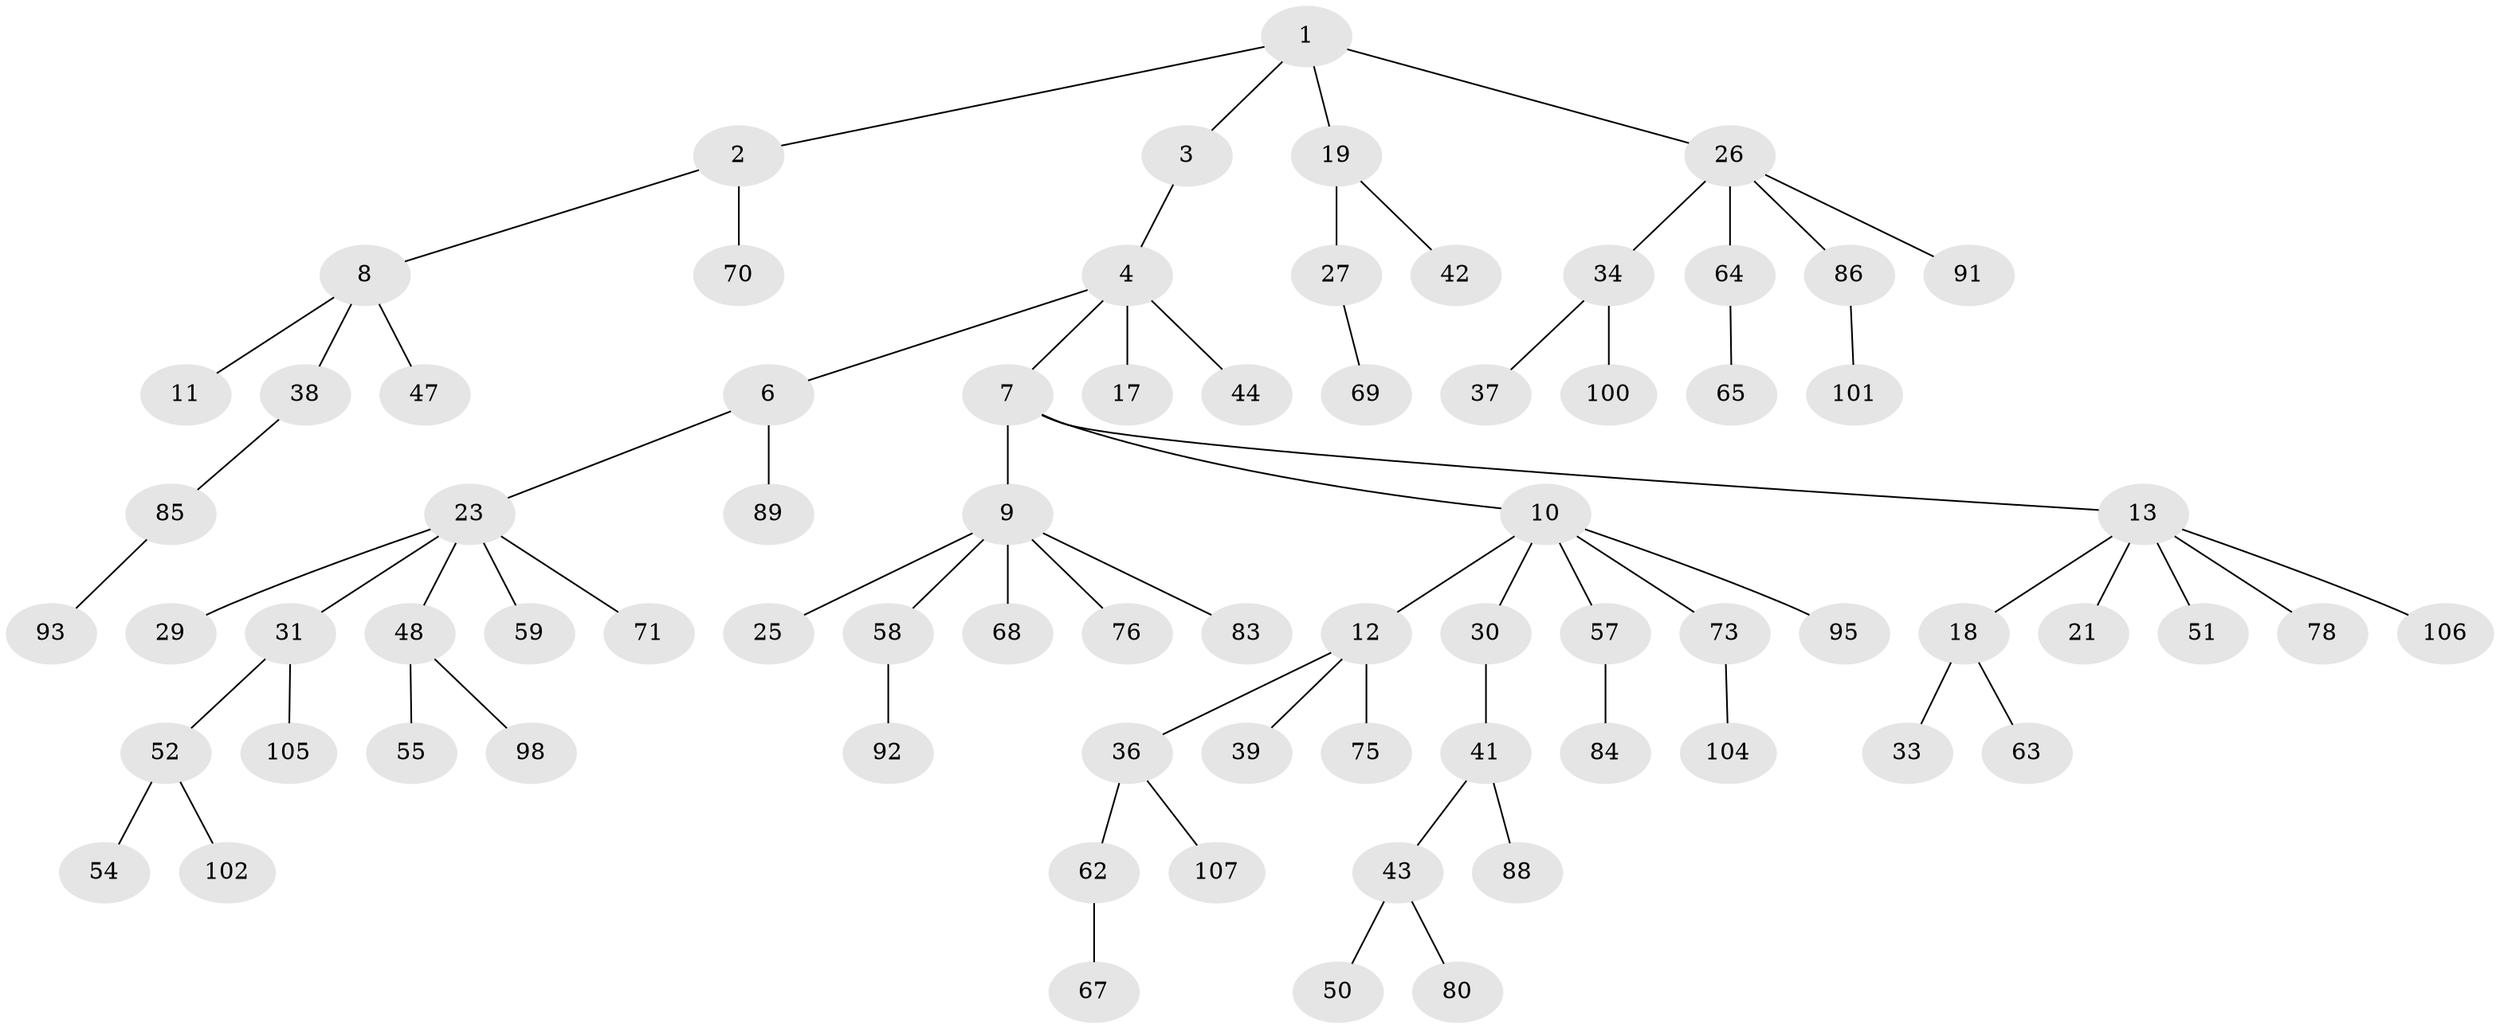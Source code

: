 // Generated by graph-tools (version 1.1) at 2025/52/02/27/25 19:52:12]
// undirected, 75 vertices, 74 edges
graph export_dot {
graph [start="1"]
  node [color=gray90,style=filled];
  1 [super="+94"];
  2;
  3 [super="+15"];
  4 [super="+5"];
  6 [super="+16"];
  7;
  8 [super="+35"];
  9 [super="+24"];
  10 [super="+20"];
  11 [super="+22"];
  12;
  13 [super="+14"];
  17;
  18 [super="+32"];
  19 [super="+61"];
  21;
  23 [super="+49"];
  25 [super="+40"];
  26 [super="+28"];
  27 [super="+87"];
  29;
  30;
  31 [super="+96"];
  33;
  34 [super="+99"];
  36 [super="+56"];
  37 [super="+46"];
  38 [super="+53"];
  39 [super="+45"];
  41 [super="+77"];
  42;
  43 [super="+66"];
  44;
  47;
  48 [super="+60"];
  50;
  51;
  52 [super="+79"];
  54 [super="+108"];
  55;
  57;
  58;
  59;
  62 [super="+74"];
  63;
  64 [super="+72"];
  65;
  67;
  68;
  69;
  70 [super="+82"];
  71 [super="+81"];
  73 [super="+90"];
  75;
  76;
  78;
  80;
  83;
  84 [super="+97"];
  85;
  86;
  88;
  89;
  91;
  92 [super="+103"];
  93;
  95;
  98;
  100;
  101;
  102;
  104;
  105;
  106;
  107;
  1 -- 2;
  1 -- 3;
  1 -- 19;
  1 -- 26;
  2 -- 8;
  2 -- 70;
  3 -- 4;
  4 -- 7;
  4 -- 44;
  4 -- 17;
  4 -- 6;
  6 -- 89;
  6 -- 23;
  7 -- 9;
  7 -- 10;
  7 -- 13;
  8 -- 11;
  8 -- 47;
  8 -- 38;
  9 -- 58;
  9 -- 68;
  9 -- 83;
  9 -- 76;
  9 -- 25;
  10 -- 12;
  10 -- 30;
  10 -- 73;
  10 -- 57;
  10 -- 95;
  12 -- 36;
  12 -- 39;
  12 -- 75;
  13 -- 21;
  13 -- 106;
  13 -- 18;
  13 -- 51;
  13 -- 78;
  18 -- 33;
  18 -- 63;
  19 -- 27;
  19 -- 42;
  23 -- 29;
  23 -- 31;
  23 -- 48;
  23 -- 59;
  23 -- 71;
  26 -- 64;
  26 -- 86;
  26 -- 91;
  26 -- 34;
  27 -- 69;
  30 -- 41;
  31 -- 52;
  31 -- 105;
  34 -- 37;
  34 -- 100;
  36 -- 62;
  36 -- 107;
  38 -- 85;
  41 -- 43;
  41 -- 88;
  43 -- 50;
  43 -- 80;
  48 -- 55;
  48 -- 98;
  52 -- 54;
  52 -- 102;
  57 -- 84;
  58 -- 92;
  62 -- 67;
  64 -- 65;
  73 -- 104;
  85 -- 93;
  86 -- 101;
}
